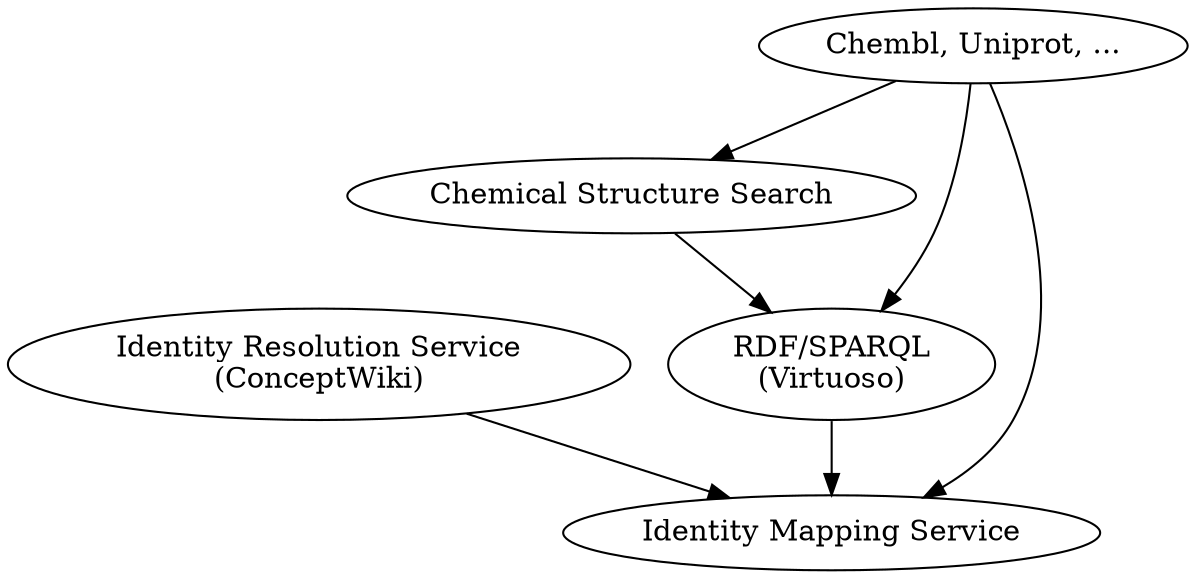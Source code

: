 digraph {
	rsc[label="Chemical Structure Search"];
	rdf[label="RDF/SPARQL\n(Virtuoso)"];
	ims[label="Identity Mapping Service" fillcolor="#aabbcc"];
        conceptwiki[label="Identity Resolution Service\n(ConceptWiki)"];
	external[label="Chembl, Uniprot, ..."];
	
	conceptwiki -> ims
	rdf -> ims
	rsc -> rdf	
	external -> rdf
	external -> rsc
	external -> ims
}
